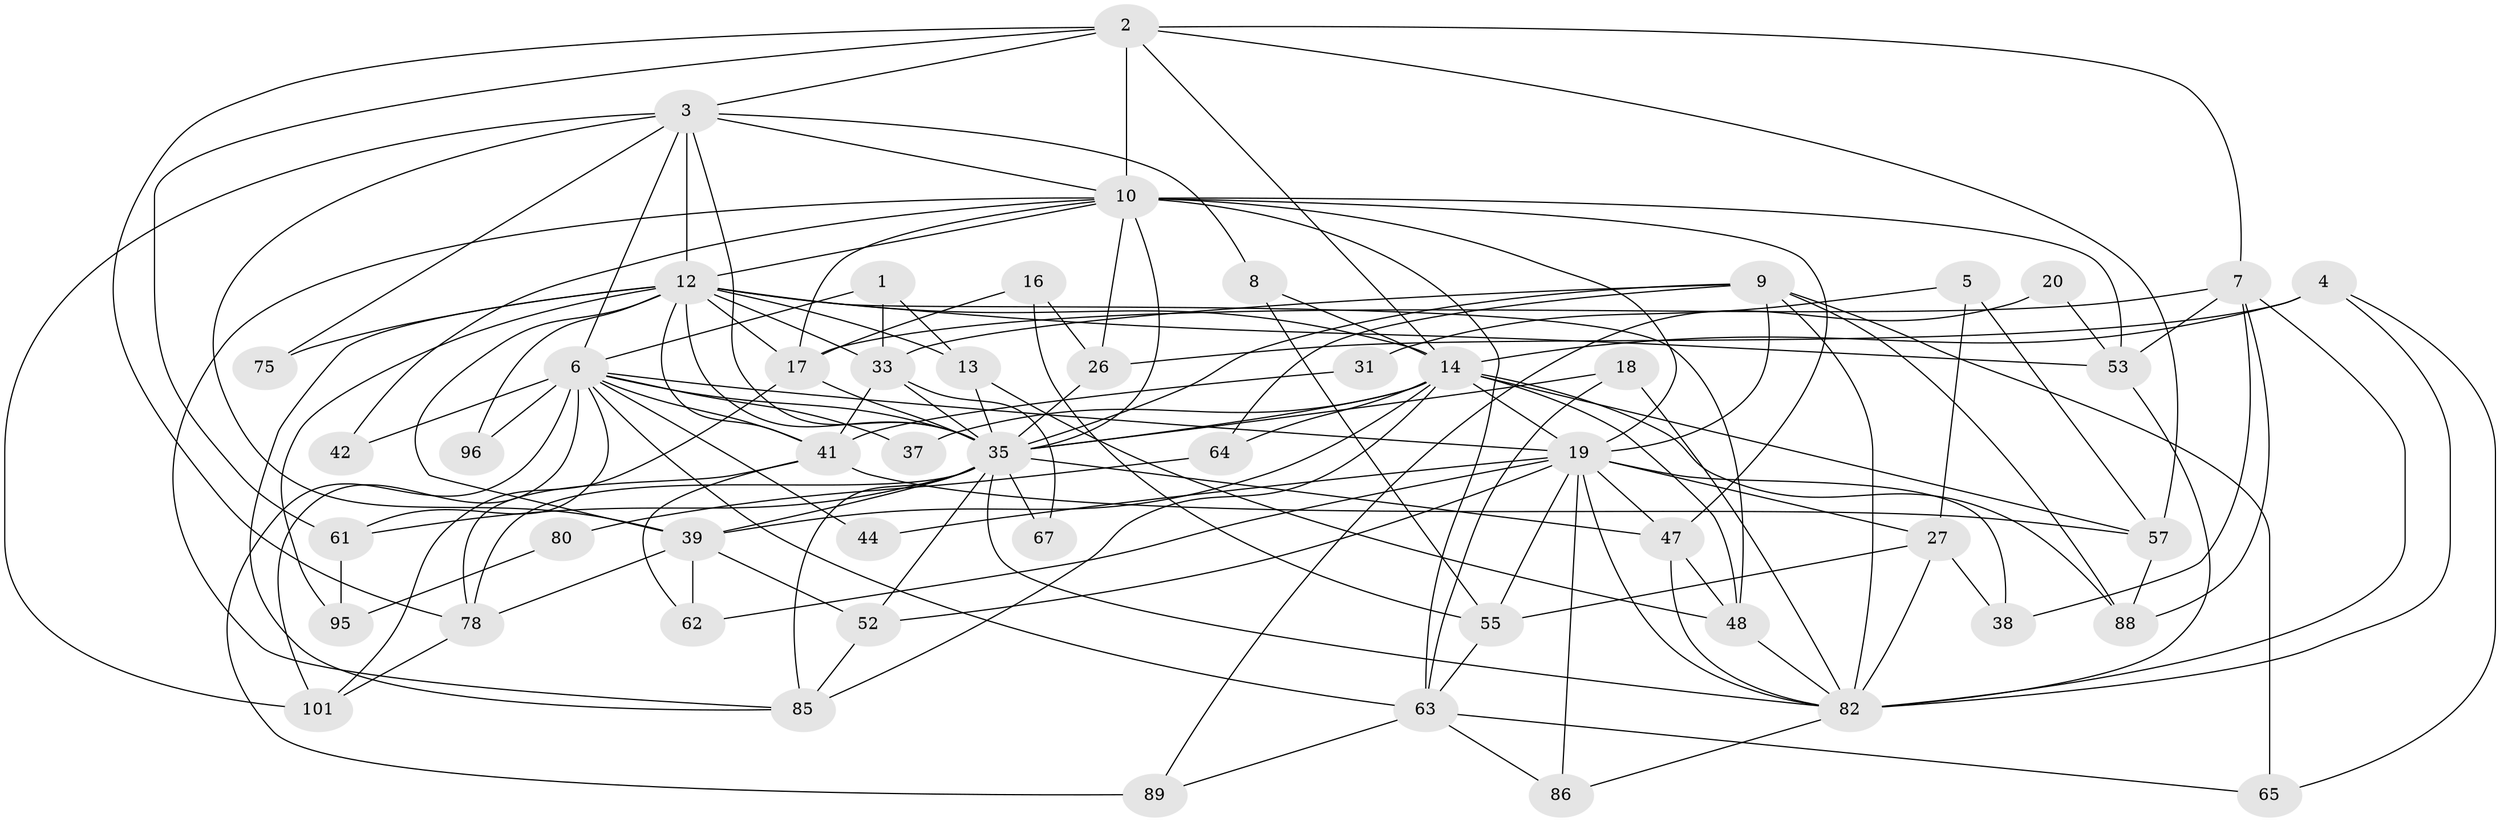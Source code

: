 // original degree distribution, {3: 0.3142857142857143, 4: 0.1523809523809524, 7: 0.05714285714285714, 5: 0.2, 6: 0.09523809523809523, 8: 0.01904761904761905, 2: 0.1619047619047619}
// Generated by graph-tools (version 1.1) at 2025/15/03/09/25 04:15:15]
// undirected, 52 vertices, 140 edges
graph export_dot {
graph [start="1"]
  node [color=gray90,style=filled];
  1;
  2 [super="+81"];
  3 [super="+29+32+94+23"];
  4 [super="+102"];
  5;
  6 [super="+45+11+79+21"];
  7 [super="+77"];
  8;
  9 [super="+72+58"];
  10 [super="+15+24+76"];
  12 [super="+91+51+22+30"];
  13 [super="+49"];
  14 [super="+34"];
  16;
  17 [super="+93+84"];
  18;
  19 [super="+40"];
  20;
  26 [super="+36"];
  27 [super="+54"];
  31;
  33 [super="+46"];
  35 [super="+68+43+56+92"];
  37;
  38;
  39 [super="+50"];
  41;
  42;
  44;
  47 [super="+83"];
  48;
  52 [super="+74"];
  53;
  55;
  57;
  61;
  62;
  63 [super="+98"];
  64;
  65;
  67;
  75;
  78 [super="+100"];
  80;
  82 [super="+87"];
  85;
  86;
  88;
  89;
  95;
  96;
  101;
  1 -- 13;
  1 -- 33;
  1 -- 6;
  2 -- 78;
  2 -- 57;
  2 -- 3;
  2 -- 7;
  2 -- 61;
  2 -- 10;
  2 -- 14;
  3 -- 6 [weight=2];
  3 -- 12;
  3 -- 10 [weight=2];
  3 -- 101;
  3 -- 39;
  3 -- 8;
  3 -- 75;
  3 -- 35;
  4 -- 26 [weight=2];
  4 -- 82;
  4 -- 65;
  4 -- 14 [weight=2];
  5 -- 27;
  5 -- 57;
  5 -- 31;
  6 -- 89;
  6 -- 101;
  6 -- 96;
  6 -- 35 [weight=2];
  6 -- 41;
  6 -- 44;
  6 -- 61;
  6 -- 42;
  6 -- 37;
  6 -- 63;
  6 -- 19;
  7 -- 38;
  7 -- 88;
  7 -- 53;
  7 -- 82 [weight=2];
  7 -- 17;
  8 -- 55;
  8 -- 14;
  9 -- 88;
  9 -- 64;
  9 -- 33;
  9 -- 65;
  9 -- 82;
  9 -- 35;
  9 -- 19;
  10 -- 47;
  10 -- 85;
  10 -- 53;
  10 -- 17;
  10 -- 63;
  10 -- 42;
  10 -- 35 [weight=3];
  10 -- 12;
  10 -- 26;
  10 -- 19;
  12 -- 17 [weight=2];
  12 -- 39;
  12 -- 53;
  12 -- 75;
  12 -- 33 [weight=2];
  12 -- 35 [weight=2];
  12 -- 41;
  12 -- 95;
  12 -- 48;
  12 -- 96;
  12 -- 85;
  12 -- 13;
  12 -- 14;
  13 -- 48;
  13 -- 35;
  14 -- 57;
  14 -- 64;
  14 -- 35 [weight=2];
  14 -- 37;
  14 -- 39;
  14 -- 48;
  14 -- 19;
  14 -- 85;
  14 -- 88;
  16 -- 55;
  16 -- 26;
  16 -- 17;
  17 -- 101;
  17 -- 35;
  18 -- 63;
  18 -- 35;
  18 -- 82;
  19 -- 62;
  19 -- 82 [weight=2];
  19 -- 38;
  19 -- 44;
  19 -- 47;
  19 -- 52;
  19 -- 86;
  19 -- 55;
  19 -- 27;
  20 -- 53;
  20 -- 89;
  26 -- 35;
  27 -- 55;
  27 -- 82 [weight=2];
  27 -- 38;
  31 -- 41;
  33 -- 35 [weight=2];
  33 -- 67;
  33 -- 41;
  35 -- 82;
  35 -- 67;
  35 -- 39;
  35 -- 78;
  35 -- 47;
  35 -- 52;
  35 -- 85;
  35 -- 61;
  39 -- 52;
  39 -- 62;
  39 -- 78;
  41 -- 62;
  41 -- 57;
  41 -- 78;
  47 -- 48;
  47 -- 82;
  48 -- 82;
  52 -- 85;
  53 -- 82;
  55 -- 63;
  57 -- 88;
  61 -- 95;
  63 -- 65;
  63 -- 86;
  63 -- 89;
  64 -- 80;
  78 -- 101;
  80 -- 95;
  82 -- 86;
}
